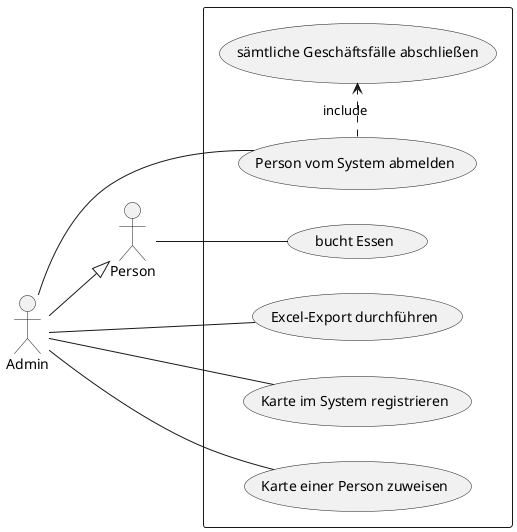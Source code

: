 @startuml
left to right direction
        actor Person
        actor Admin

        rectangle {

        Person -- (bucht Essen)
        Admin -- (Person vom System abmelden)
        (Person vom System abmelden) .> (sämtliche Geschäftsfälle abschließen) :include
        Admin -- (Excel-Export durchführen)
        Admin -- (Karte im System registrieren)
        Admin -- (Karte einer Person zuweisen)
        Admin --|> Person

        }
@enduml
